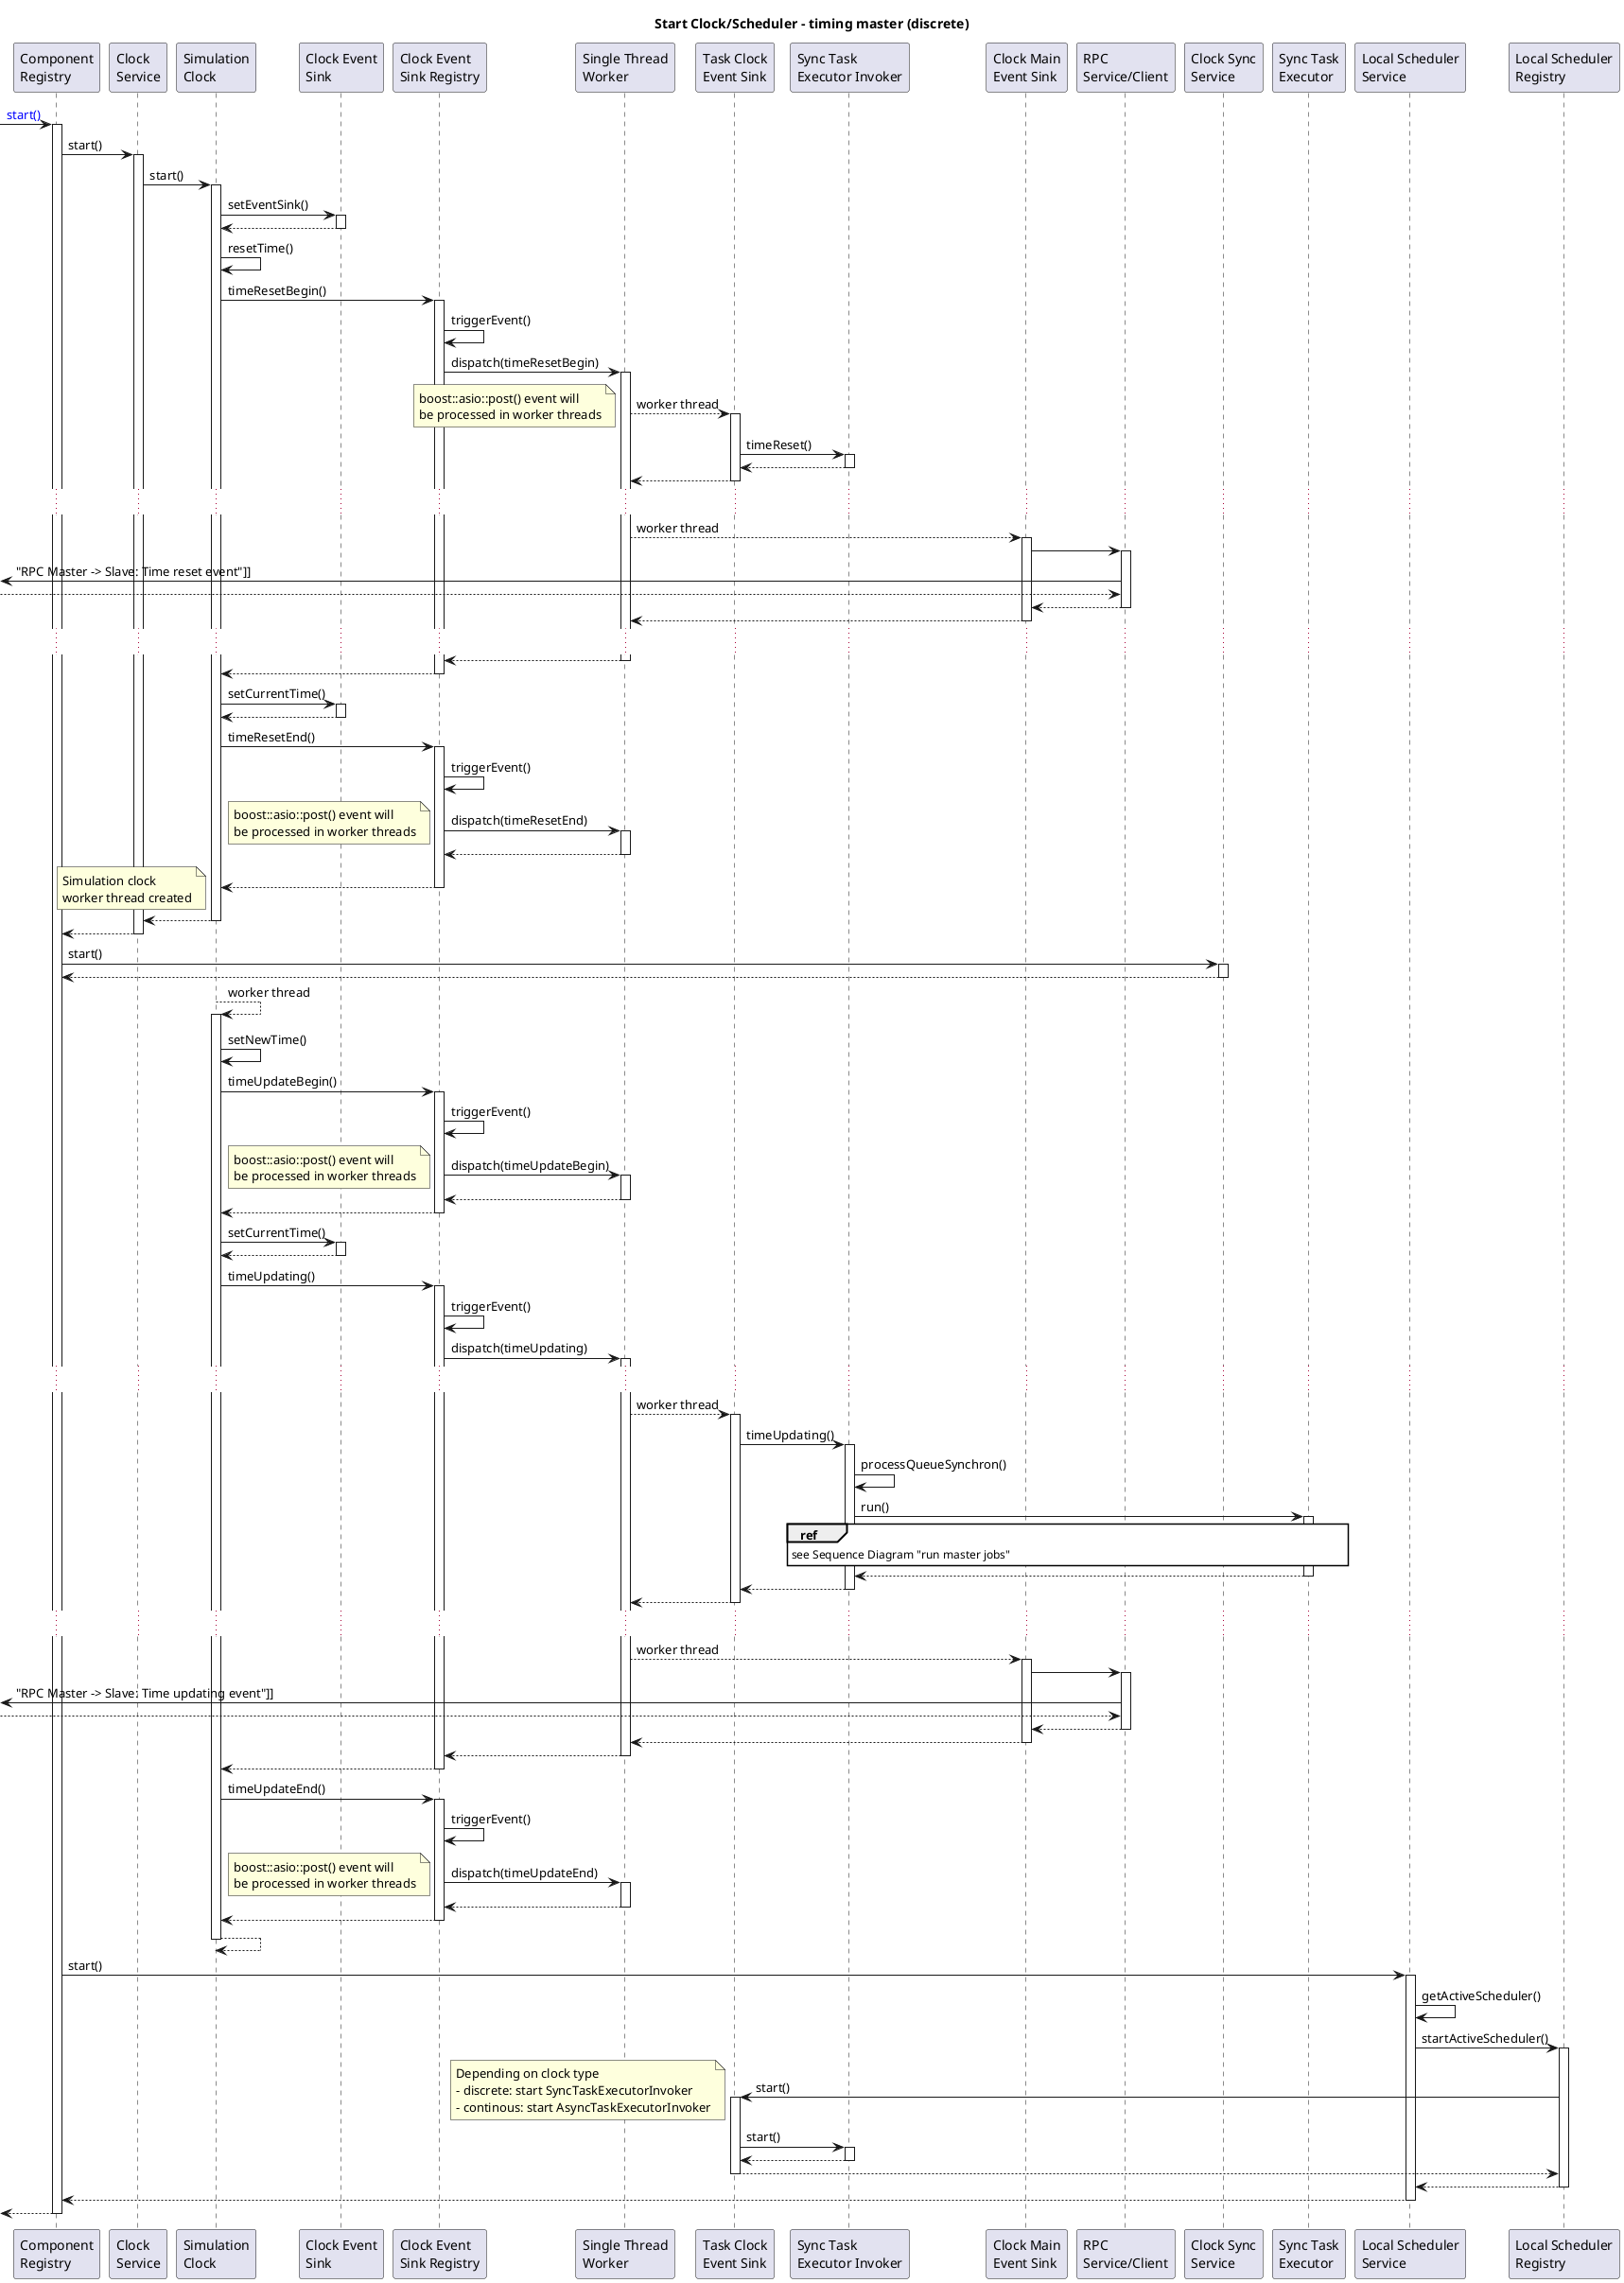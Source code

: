 /**
 * Copyright 2023 CARIAD SE.
 *
 * This Source Code Form is subject to the terms of the Mozilla
 * Public License, v. 2.0. If a copy of the MPL was not distributed
 * with this file, You can obtain one at https://mozilla.org/MPL/2.0/.
 */

@startuml
 skinparam backgroundColor transparent
 skinparam sequenceReferenceBackgroundColor white
 skinparam defaultTextAlignment left
 skinparam hyperlinkUnderline false
 
 title Start Clock/Scheduler - timing master (discrete)
 
 [-> "Component\nRegistry": [[fep_element_start.svg{Tooltip for message} start()]] 
  activate "Component\nRegistry"
  "Component\nRegistry" -> "Clock\nService": start()
   activate "Clock\nService"
   "Clock\nService" -> "Simulation\nClock": start()
    activate "Simulation\nClock"
    "Simulation\nClock" -> "Clock Event\nSink": setEventSink()
     activate "Clock Event\nSink"
     return
    "Simulation\nClock" -> "Simulation\nClock": resetTime()
    "Simulation\nClock" -> "Clock Event\nSink Registry": timeResetBegin()
     activate "Clock Event\nSink Registry"
     "Clock Event\nSink Registry" -> "Clock Event\nSink Registry": triggerEvent()
     "Clock Event\nSink Registry" -> "Single Thread\nWorker": dispatch(timeResetBegin)
      activate "Single Thread\nWorker"
      "Single Thread\nWorker" --> "Task Clock\nEvent Sink": worker thread
       activate "Task Clock\nEvent Sink"
       note left: boost::asio::post() event will\nbe processed in worker threads
       "Task Clock\nEvent Sink" -> "Sync Task\nExecutor Invoker": timeReset()
        activate "Sync Task\nExecutor Invoker"
        return
       return
      ...
      "Single Thread\nWorker" --> "Clock Main\nEvent Sink": worker thread
       activate "Clock Main\nEvent Sink"
       "Clock Main\nEvent Sink" -> "RPC\nService/Client"
        activate "RPC\nService/Client"
        [<- "RPC\nService/Client" : "RPC Master -> Slave: Time reset event"]]
        [--> "RPC\nService/Client" 
        return
       return 
      ...
      return
     return
    "Simulation\nClock" -> "Clock Event\nSink": setCurrentTime()
     activate "Clock Event\nSink"
     return
    "Simulation\nClock" -> "Clock Event\nSink Registry": timeResetEnd()
     activate "Clock Event\nSink Registry"
     "Clock Event\nSink Registry" -> "Clock Event\nSink Registry": triggerEvent()
     "Clock Event\nSink Registry" -> "Single Thread\nWorker": dispatch(timeResetEnd)
      activate "Single Thread\nWorker"
      note left: boost::asio::post() event will\nbe processed in worker threads
      return
     return
    note left: Simulation clock\nworker thread created
    return
   return
  "Component\nRegistry" -> "Clock Sync\nService": start()
   activate "Clock Sync\nService"
   return
  "Simulation\nClock" --> "Simulation\nClock": worker thread
   activate "Simulation\nClock"
   "Simulation\nClock" -> "Simulation\nClock": setNewTime()
   "Simulation\nClock" -> "Clock Event\nSink Registry": timeUpdateBegin()
    activate "Clock Event\nSink Registry"
    "Clock Event\nSink Registry" -> "Clock Event\nSink Registry": triggerEvent()
    "Clock Event\nSink Registry" -> "Single Thread\nWorker": dispatch(timeUpdateBegin)
     activate "Single Thread\nWorker"
     note left: boost::asio::post() event will\nbe processed in worker threads
     return
    return
   "Simulation\nClock" -> "Clock Event\nSink": setCurrentTime()
    activate "Clock Event\nSink"
    return
   "Simulation\nClock" -> "Clock Event\nSink Registry": timeUpdating()
    activate "Clock Event\nSink Registry"
    "Clock Event\nSink Registry" -> "Clock Event\nSink Registry": triggerEvent()
    "Clock Event\nSink Registry" -> "Single Thread\nWorker": dispatch(timeUpdating)
     activate "Single Thread\nWorker"
     ...
     "Single Thread\nWorker" --> "Task Clock\nEvent Sink": worker thread
      activate "Task Clock\nEvent Sink"
      "Task Clock\nEvent Sink" -> "Sync Task\nExecutor Invoker": timeUpdating()
       activate "Sync Task\nExecutor Invoker"
       "Sync Task\nExecutor Invoker" -> "Sync Task\nExecutor Invoker": processQueueSynchron()
       "Sync Task\nExecutor Invoker" -> "Sync Task\nExecutor": run()
        activate "Sync Task\nExecutor"
        ref over "Sync Task\nExecutor Invoker", "Sync Task\nExecutor"
         see Sequence Diagram "run master jobs"
        end ref
        return
       return
      return
     ...
     "Single Thread\nWorker" --> "Clock Main\nEvent Sink": worker thread
      activate "Clock Main\nEvent Sink"
      "Clock Main\nEvent Sink" -> "RPC\nService/Client"
       activate "RPC\nService/Client"
       [<- "RPC\nService/Client" : "RPC Master -> Slave: Time updating event"]]
       [--> "RPC\nService/Client" 
       return
      return 
     return
    return
   "Simulation\nClock" -> "Clock Event\nSink Registry": timeUpdateEnd()
    activate "Clock Event\nSink Registry"
    "Clock Event\nSink Registry" -> "Clock Event\nSink Registry": triggerEvent()
    "Clock Event\nSink Registry" -> "Single Thread\nWorker": dispatch(timeUpdateEnd)
     activate "Single Thread\nWorker"
     note left: boost::asio::post() event will\nbe processed in worker threads
     return
    return
   return
  "Component\nRegistry" -> "Local Scheduler\nService": start()
   activate "Local Scheduler\nService"
   "Local Scheduler\nService" -> "Local Scheduler\nService": getActiveScheduler()
   "Local Scheduler\nService" -> "Local Scheduler\nRegistry": startActiveScheduler()
    activate "Local Scheduler\nRegistry"
    "Local Scheduler\nRegistry" -> "Task Clock\nEvent Sink": start()
     activate "Task Clock\nEvent Sink"
     note left: Depending on clock type\n- discrete: start SyncTaskExecutorInvoker\n- continous: start AsyncTaskExecutorInvoker
     "Task Clock\nEvent Sink" -> "Sync Task\nExecutor Invoker": start()
      activate "Sync Task\nExecutor Invoker"
      return
     return
    return
   return
  return
@enduml